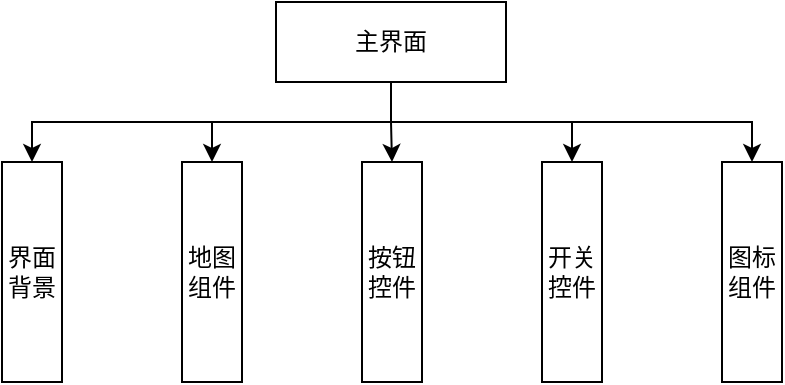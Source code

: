 <mxfile version="14.7.3" type="github">
  <diagram id="LArFMKLx5idEl62U3Bvh" name="第 1 页">
    <mxGraphModel dx="1038" dy="492" grid="1" gridSize="10" guides="1" tooltips="1" connect="1" arrows="1" fold="1" page="1" pageScale="1" pageWidth="1169" pageHeight="827" math="0" shadow="0">
      <root>
        <mxCell id="0" />
        <mxCell id="1" parent="0" />
        <mxCell id="Oc-HBAcjNjLHlQL34Thz-14" style="edgeStyle=orthogonalEdgeStyle;rounded=0;orthogonalLoop=1;jettySize=auto;html=1;exitX=0.5;exitY=1;exitDx=0;exitDy=0;entryX=0.5;entryY=0;entryDx=0;entryDy=0;" edge="1" parent="1" source="Oc-HBAcjNjLHlQL34Thz-7" target="Oc-HBAcjNjLHlQL34Thz-10">
          <mxGeometry relative="1" as="geometry" />
        </mxCell>
        <mxCell id="Oc-HBAcjNjLHlQL34Thz-15" style="edgeStyle=orthogonalEdgeStyle;rounded=0;orthogonalLoop=1;jettySize=auto;html=1;exitX=0.5;exitY=1;exitDx=0;exitDy=0;entryX=0.5;entryY=0;entryDx=0;entryDy=0;" edge="1" parent="1" source="Oc-HBAcjNjLHlQL34Thz-7" target="Oc-HBAcjNjLHlQL34Thz-9">
          <mxGeometry relative="1" as="geometry" />
        </mxCell>
        <mxCell id="Oc-HBAcjNjLHlQL34Thz-16" style="edgeStyle=orthogonalEdgeStyle;rounded=0;orthogonalLoop=1;jettySize=auto;html=1;exitX=0.5;exitY=1;exitDx=0;exitDy=0;entryX=0.5;entryY=0;entryDx=0;entryDy=0;" edge="1" parent="1" source="Oc-HBAcjNjLHlQL34Thz-7" target="Oc-HBAcjNjLHlQL34Thz-8">
          <mxGeometry relative="1" as="geometry" />
        </mxCell>
        <mxCell id="Oc-HBAcjNjLHlQL34Thz-17" style="edgeStyle=orthogonalEdgeStyle;rounded=0;orthogonalLoop=1;jettySize=auto;html=1;exitX=0.5;exitY=1;exitDx=0;exitDy=0;entryX=0.5;entryY=0;entryDx=0;entryDy=0;" edge="1" parent="1" source="Oc-HBAcjNjLHlQL34Thz-7" target="Oc-HBAcjNjLHlQL34Thz-11">
          <mxGeometry relative="1" as="geometry" />
        </mxCell>
        <mxCell id="Oc-HBAcjNjLHlQL34Thz-18" style="edgeStyle=orthogonalEdgeStyle;rounded=0;orthogonalLoop=1;jettySize=auto;html=1;exitX=0.5;exitY=1;exitDx=0;exitDy=0;entryX=0.5;entryY=0;entryDx=0;entryDy=0;" edge="1" parent="1" source="Oc-HBAcjNjLHlQL34Thz-7" target="Oc-HBAcjNjLHlQL34Thz-12">
          <mxGeometry relative="1" as="geometry" />
        </mxCell>
        <mxCell id="Oc-HBAcjNjLHlQL34Thz-7" value="主界面" style="rounded=0;whiteSpace=wrap;html=1;" vertex="1" parent="1">
          <mxGeometry x="527" y="90" width="115" height="40" as="geometry" />
        </mxCell>
        <mxCell id="Oc-HBAcjNjLHlQL34Thz-8" value="界面背景" style="rounded=0;whiteSpace=wrap;html=1;" vertex="1" parent="1">
          <mxGeometry x="390" y="170" width="30" height="110" as="geometry" />
        </mxCell>
        <mxCell id="Oc-HBAcjNjLHlQL34Thz-9" value="地图组件" style="rounded=0;whiteSpace=wrap;html=1;" vertex="1" parent="1">
          <mxGeometry x="480" y="170" width="30" height="110" as="geometry" />
        </mxCell>
        <mxCell id="Oc-HBAcjNjLHlQL34Thz-10" value="按钮控件" style="rounded=0;whiteSpace=wrap;html=1;" vertex="1" parent="1">
          <mxGeometry x="570" y="170" width="30" height="110" as="geometry" />
        </mxCell>
        <mxCell id="Oc-HBAcjNjLHlQL34Thz-11" value="开关控件" style="rounded=0;whiteSpace=wrap;html=1;" vertex="1" parent="1">
          <mxGeometry x="660" y="170" width="30" height="110" as="geometry" />
        </mxCell>
        <mxCell id="Oc-HBAcjNjLHlQL34Thz-12" value="图标组件" style="rounded=0;whiteSpace=wrap;html=1;" vertex="1" parent="1">
          <mxGeometry x="750" y="170" width="30" height="110" as="geometry" />
        </mxCell>
      </root>
    </mxGraphModel>
  </diagram>
</mxfile>
